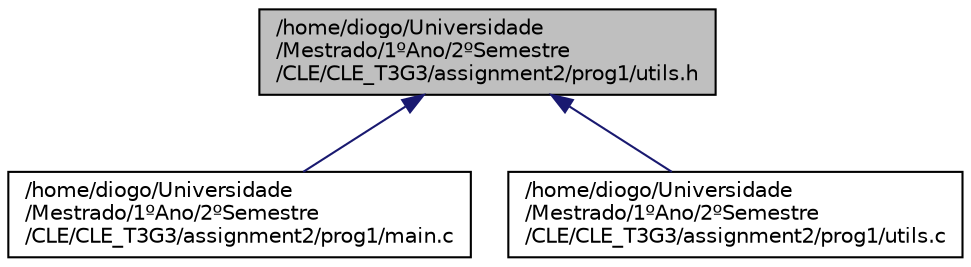 digraph "/home/diogo/Universidade/Mestrado/1ºAno/2ºSemestre/CLE/CLE_T3G3/assignment2/prog1/utils.h"
{
 // LATEX_PDF_SIZE
  edge [fontname="Helvetica",fontsize="10",labelfontname="Helvetica",labelfontsize="10"];
  node [fontname="Helvetica",fontsize="10",shape=record];
  Node1 [label="/home/diogo/Universidade\l/Mestrado/1ºAno/2ºSemestre\l/CLE/CLE_T3G3/assignment2/prog1/utils.h",height=0.2,width=0.4,color="black", fillcolor="grey75", style="filled", fontcolor="black",tooltip="Problem name: Portuguese Text processing."];
  Node1 -> Node2 [dir="back",color="midnightblue",fontsize="10",style="solid"];
  Node2 [label="/home/diogo/Universidade\l/Mestrado/1ºAno/2ºSemestre\l/CLE/CLE_T3G3/assignment2/prog1/main.c",height=0.2,width=0.4,color="black", fillcolor="white", style="filled",URL="$main_8c.html",tooltip="Problem name: Portuguese Text processing."];
  Node1 -> Node3 [dir="back",color="midnightblue",fontsize="10",style="solid"];
  Node3 [label="/home/diogo/Universidade\l/Mestrado/1ºAno/2ºSemestre\l/CLE/CLE_T3G3/assignment2/prog1/utils.c",height=0.2,width=0.4,color="black", fillcolor="white", style="filled",URL="$utils_8c.html",tooltip="Problem name: Portuguese Text processing."];
}

